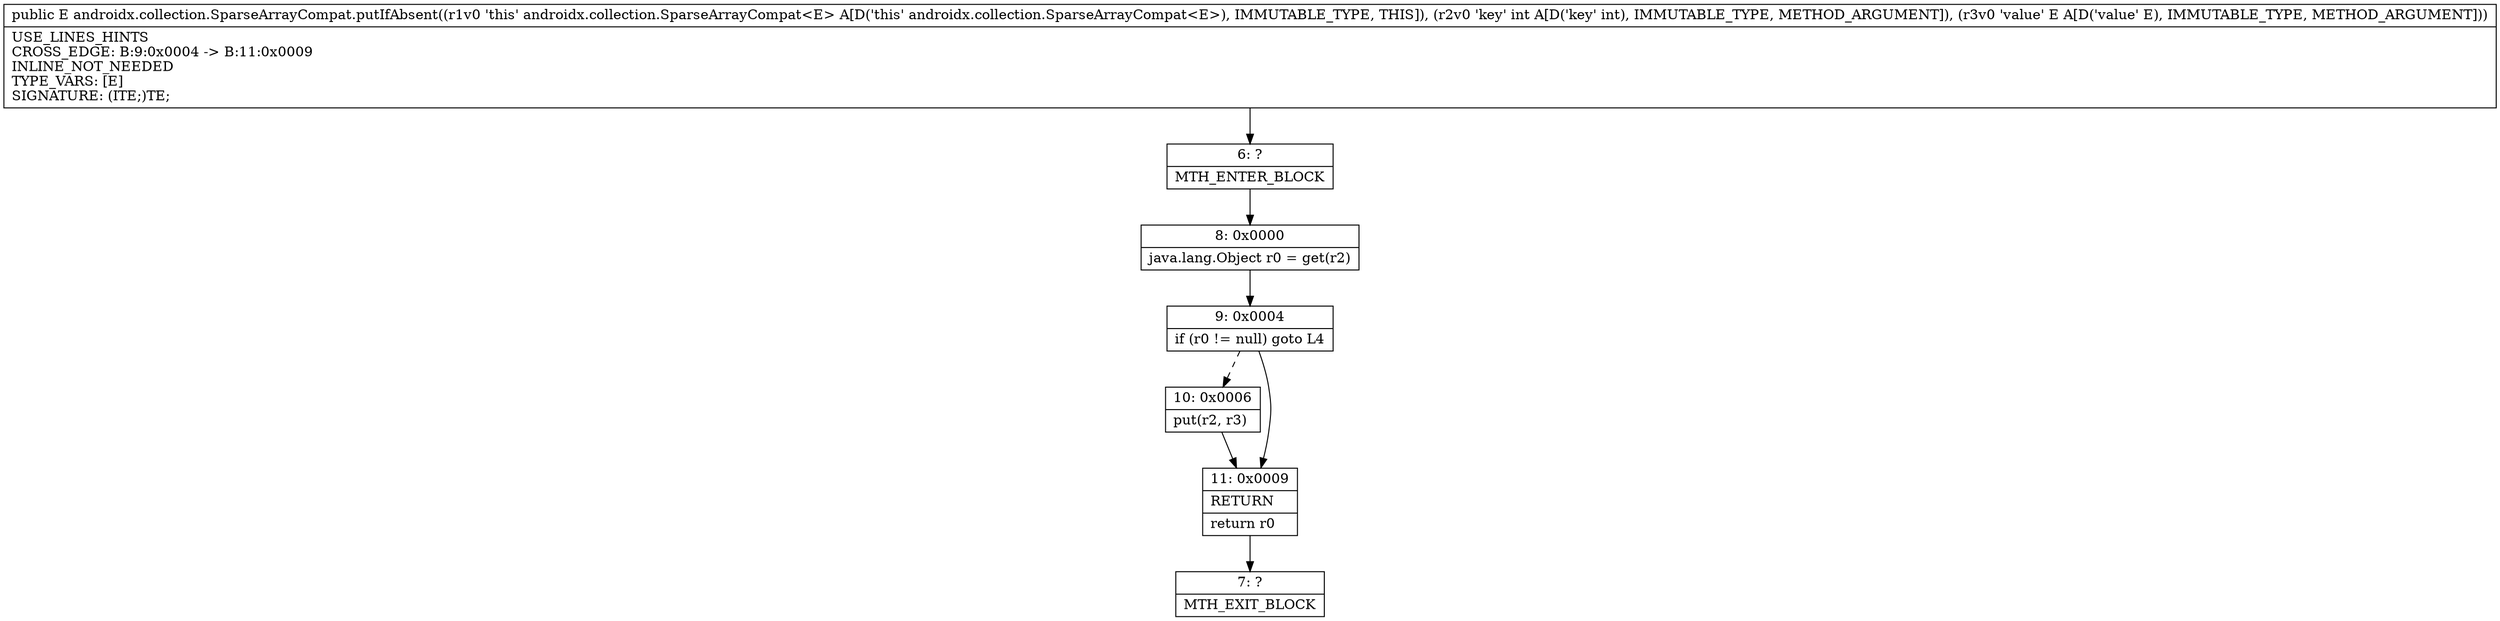 digraph "CFG forandroidx.collection.SparseArrayCompat.putIfAbsent(ILjava\/lang\/Object;)Ljava\/lang\/Object;" {
Node_6 [shape=record,label="{6\:\ ?|MTH_ENTER_BLOCK\l}"];
Node_8 [shape=record,label="{8\:\ 0x0000|java.lang.Object r0 = get(r2)\l}"];
Node_9 [shape=record,label="{9\:\ 0x0004|if (r0 != null) goto L4\l}"];
Node_10 [shape=record,label="{10\:\ 0x0006|put(r2, r3)\l}"];
Node_11 [shape=record,label="{11\:\ 0x0009|RETURN\l|return r0\l}"];
Node_7 [shape=record,label="{7\:\ ?|MTH_EXIT_BLOCK\l}"];
MethodNode[shape=record,label="{public E androidx.collection.SparseArrayCompat.putIfAbsent((r1v0 'this' androidx.collection.SparseArrayCompat\<E\> A[D('this' androidx.collection.SparseArrayCompat\<E\>), IMMUTABLE_TYPE, THIS]), (r2v0 'key' int A[D('key' int), IMMUTABLE_TYPE, METHOD_ARGUMENT]), (r3v0 'value' E A[D('value' E), IMMUTABLE_TYPE, METHOD_ARGUMENT]))  | USE_LINES_HINTS\lCROSS_EDGE: B:9:0x0004 \-\> B:11:0x0009\lINLINE_NOT_NEEDED\lTYPE_VARS: [E]\lSIGNATURE: (ITE;)TE;\l}"];
MethodNode -> Node_6;Node_6 -> Node_8;
Node_8 -> Node_9;
Node_9 -> Node_10[style=dashed];
Node_9 -> Node_11;
Node_10 -> Node_11;
Node_11 -> Node_7;
}

